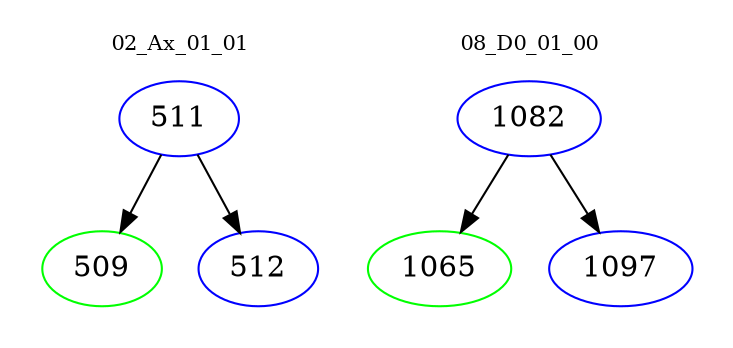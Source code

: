 digraph{
subgraph cluster_0 {
color = white
label = "02_Ax_01_01";
fontsize=10;
T0_511 [label="511", color="blue"]
T0_511 -> T0_509 [color="black"]
T0_509 [label="509", color="green"]
T0_511 -> T0_512 [color="black"]
T0_512 [label="512", color="blue"]
}
subgraph cluster_1 {
color = white
label = "08_D0_01_00";
fontsize=10;
T1_1082 [label="1082", color="blue"]
T1_1082 -> T1_1065 [color="black"]
T1_1065 [label="1065", color="green"]
T1_1082 -> T1_1097 [color="black"]
T1_1097 [label="1097", color="blue"]
}
}
